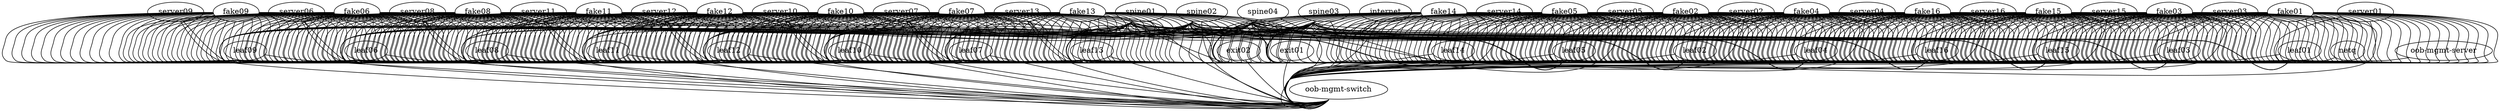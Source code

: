 graph vx {
 "leaf01" [function="leaf" os="CumulusCommunity/cumulus-vx" version="3.7.2" memory="768" config="./helper_scripts/config_switch.sh"]
 "leaf02" [function="leaf" os="CumulusCommunity/cumulus-vx" version="3.7.2" memory="768" config="./helper_scripts/config_switch.sh" ]
 "leaf03" [function="leaf" os="CumulusCommunity/cumulus-vx" version="3.7.2" memory="768" config="./helper_scripts/config_switch.sh" ]
 "leaf04" [function="leaf" os="CumulusCommunity/cumulus-vx" version="3.7.2" memory="768" config="./helper_scripts/config_switch.sh" ]
 "leaf05" [function="leaf" os="CumulusCommunity/cumulus-vx" version="3.7.2" memory="768" config="./helper_scripts/config_switch.sh" ]
 "leaf06" [function="leaf" os="CumulusCommunity/cumulus-vx" version="3.7.2" memory="768" config="./helper_scripts/config_switch.sh" ]
 "leaf07" [function="leaf" os="CumulusCommunity/cumulus-vx" version="3.7.2" memory="768" config="./helper_scripts/config_switch.sh" ]
 "leaf08" [function="leaf" os="CumulusCommunity/cumulus-vx" version="3.7.2" memory="768" config="./helper_scripts/config_switch.sh" ]
 "leaf09" [function="leaf" os="CumulusCommunity/cumulus-vx" version="3.7.2" memory="768" config="./helper_scripts/config_switch.sh" ]
 "leaf10" [function="leaf" os="CumulusCommunity/cumulus-vx" version="3.7.2" memory="768" config="./helper_scripts/config_switch.sh" ]
 "leaf11" [function="leaf" os="CumulusCommunity/cumulus-vx" version="3.7.2" memory="768" config="./helper_scripts/config_switch.sh" ]
 "leaf12" [function="leaf" os="CumulusCommunity/cumulus-vx" version="3.7.2" memory="768" config="./helper_scripts/config_switch.sh" ]
 "leaf13" [function="leaf" os="CumulusCommunity/cumulus-vx" version="3.7.2" memory="768" config="./helper_scripts/config_switch.sh" ]
 "leaf14" [function="leaf" os="CumulusCommunity/cumulus-vx" version="3.7.2" memory="768" config="./helper_scripts/config_switch.sh" ]
 "leaf15" [function="leaf" os="CumulusCommunity/cumulus-vx" version="3.7.2" memory="768" config="./helper_scripts/config_switch.sh" ]
 "leaf16" [function="leaf" os="CumulusCommunity/cumulus-vx" version="3.7.2" memory="768" config="./helper_scripts/config_switch.sh" ]
 "spine01" [function="spine" os="CumulusCommunity/cumulus-vx" version="3.7.2" memory="768" config="./helper_scripts/config_switch.sh" ]
 "spine02" [function="spine" os="CumulusCommunity/cumulus-vx" version="3.7.2" memory="768" config="./helper_scripts/config_switch.sh" ]
 "spine03" [function="spine" os="CumulusCommunity/cumulus-vx" version="3.7.2" memory="768" config="./helper_scripts/config_switch.sh" ]
 "spine04" [function="spine" os="CumulusCommunity/cumulus-vx" version="3.7.2" memory="768" config="./helper_scripts/config_switch.sh" ]
 "exit01" [function="exit" os="CumulusCommunity/cumulus-vx" version="3.7.2" memory="768" config="./helper_scripts/config_switch.sh" ]
 "exit02" [function="exit" os="CumulusCommunity/cumulus-vx" version="3.7.2" memory="768" config="./helper_scripts/config_switch.sh" ]
 "netq" [function="host" os="cumulus/ts" memory="2048" config="./helper_scripts/config_server.sh" ]
 "server01" [function="host" os="yk0/ubuntu-xenial" memory="256" config="./helper_scripts/config_server.sh" ]
 "server02" [function="host" os="yk0/ubuntu-xenial" memory="256" config="./helper_scripts/config_server.sh" ]
 "server03" [function="host" os="yk0/ubuntu-xenial" memory="256" config="./helper_scripts/config_server.sh" ]
 "server04" [function="host" os="yk0/ubuntu-xenial" memory="256" config="./helper_scripts/config_server.sh" ]
 "server05" [function="host" os="yk0/ubuntu-xenial" memory="256" config="./helper_scripts/config_server.sh" ]
 "server06" [function="host" os="yk0/ubuntu-xenial" memory="256" config="./helper_scripts/config_server.sh" ]
 "server07" [function="host" os="yk0/ubuntu-xenial" memory="256" config="./helper_scripts/config_server.sh" ]
 "server08" [function="host" os="yk0/ubuntu-xenial" memory="256" config="./helper_scripts/config_server.sh" ]
 "server09" [function="host" os="yk0/ubuntu-xenial" memory="256" config="./helper_scripts/config_server.sh" ]
 "server10" [function="host" os="yk0/ubuntu-xenial" memory="256" config="./helper_scripts/config_server.sh" ]
 "server11" [function="host" os="yk0/ubuntu-xenial" memory="256" config="./helper_scripts/config_server.sh" ]
 "server12" [function="host" os="yk0/ubuntu-xenial" memory="256" config="./helper_scripts/config_server.sh" ]
 "server13" [function="host" os="yk0/ubuntu-xenial" memory="256" config="./helper_scripts/config_server.sh" ]
 "server14" [function="host" os="yk0/ubuntu-xenial" memory="256" config="./helper_scripts/config_server.sh" ]
 "server15" [function="host" os="yk0/ubuntu-xenial" memory="256" config="./helper_scripts/config_server.sh" ]
 "server16" [function="host" os="yk0/ubuntu-xenial" memory="256" config="./helper_scripts/config_server.sh" ]
 "internet" [function="internet" vagrant="swp48" os="CumulusCommunity/cumulus-vx" version="3.7.2" memory="768" config="./helper_scripts/config_internet.sh" ]
 "oob-mgmt-switch" [function="oob-mgmt-switch" vagrant="eth0" os="CumulusCommunity/cumulus-vx" version="3.7.2" memory="768" config="./helper_scripts/config_oob_switch.sh" ]
 "oob-mgmt-server" [function="oob-server" vagrant="eth0" os="CumulusCommunity/vx_oob_server" version="1.0.4" memory="4096" config="./helper_scripts/config_oob_server.sh" ]
 "fake01" [function="fake"]
 "fake02" [function="fake"]
 "fake03" [function="fake"]
 "fake04" [function="fake"]
 "fake05" [function="fake"]
 "fake06" [function="fake"]
 "fake07" [function="fake"]
 "fake08" [function="fake"]
 "fake09" [function="fake"]
 "fake10" [function="fake"]
 "fake11" [function="fake"]
 "fake12" [function="fake"]
 "fake13" [function="fake"]
 "fake14" [function="fake"]
 "fake15" [function="fake"]
 "fake16" [function="fake"]

 "spine01":"swp1" -- "leaf01":"swp49"
 "spine01":"swp2" -- "leaf02":"swp49"
 "spine01":"swp3" -- "leaf03":"swp49"
 "spine01":"swp4" -- "leaf04":"swp49"
 "spine01":"swp5" -- "leaf05":"swp49"
 "spine01":"swp6" -- "leaf06":"swp49"
 "spine01":"swp7" -- "leaf07":"swp49"
 "spine01":"swp8" -- "leaf08":"swp49"
 "spine01":"swp9" -- "leaf09":"swp49"
 "spine01":"swp10" -- "leaf10":"swp49"
 "spine01":"swp11" -- "leaf11":"swp49"
 "spine01":"swp12" -- "leaf12":"swp49"
 "spine01":"swp13" -- "leaf13":"swp49"
 "spine01":"swp14" -- "leaf14":"swp49"
 "spine01":"swp15" -- "leaf15":"swp49"
 "spine01":"swp16" -- "leaf16":"swp49"
 "spine01":"swp25" -- "exit01":"swp1"
 "spine01":"swp26" -- "exit02":"swp1"


 "spine02":"swp1" -- "leaf01":"swp50"
 "spine02":"swp2" -- "leaf02":"swp50"
 "spine02":"swp3" -- "leaf03":"swp50"
 "spine02":"swp4" -- "leaf04":"swp50"
 "spine02":"swp5" -- "leaf05":"swp50"
 "spine02":"swp6" -- "leaf06":"swp50"
 "spine02":"swp7" -- "leaf07":"swp50"
 "spine02":"swp8" -- "leaf08":"swp50"
 "spine02":"swp9" -- "leaf09":"swp50"
 "spine02":"swp10" -- "leaf10":"swp50"
 "spine02":"swp11" -- "leaf11":"swp50"
 "spine02":"swp12" -- "leaf12":"swp50"
 "spine02":"swp13" -- "leaf13":"swp50"
 "spine02":"swp14" -- "leaf14":"swp50"
 "spine02":"swp15" -- "leaf15":"swp50"
 "spine02":"swp16" -- "leaf16":"swp50"
 "spine02":"swp25" -- "exit01":"swp2"
 "spine02":"swp26" -- "exit02":"swp2"


 "spine03":"swp1" -- "leaf01":"swp51"
 "spine03":"swp2" -- "leaf02":"swp51"
 "spine03":"swp3" -- "leaf03":"swp51"
 "spine03":"swp4" -- "leaf04":"swp51"
 "spine03":"swp5" -- "leaf05":"swp51"
 "spine03":"swp6" -- "leaf06":"swp51"
 "spine03":"swp7" -- "leaf07":"swp51"
 "spine03":"swp8" -- "leaf08":"swp51"
 "spine03":"swp9" -- "leaf09":"swp51"
 "spine03":"swp10" -- "leaf10":"swp51"
 "spine03":"swp11" -- "leaf11":"swp51"
 "spine03":"swp12" -- "leaf12":"swp51"
 "spine03":"swp13" -- "leaf13":"swp51"
 "spine03":"swp14" -- "leaf14":"swp51"
 "spine03":"swp15" -- "leaf15":"swp51"
 "spine03":"swp16" -- "leaf16":"swp51"
 "spine03":"swp25" -- "exit01":"swp3"
 "spine03":"swp26" -- "exit02":"swp3"

 "spine04":"swp1" -- "leaf01":"swp52"
 "spine04":"swp2" -- "leaf02":"swp52"
 "spine04":"swp3" -- "leaf03":"swp52"
 "spine04":"swp4" -- "leaf04":"swp52"
 "spine04":"swp5" -- "leaf05":"swp52"
 "spine04":"swp6" -- "leaf06":"swp52"
 "spine04":"swp7" -- "leaf07":"swp52"
 "spine04":"swp8" -- "leaf08":"swp52"
 "spine04":"swp9" -- "leaf09":"swp52"
 "spine04":"swp10" -- "leaf10":"swp52"
 "spine04":"swp11" -- "leaf11":"swp52"
 "spine04":"swp12" -- "leaf12":"swp52"
 "spine04":"swp13" -- "leaf13":"swp52"
 "spine04":"swp14" -- "leaf14":"swp52"
 "spine04":"swp15" -- "leaf15":"swp52"
 "spine04":"swp16" -- "leaf16":"swp52"
 "spine04":"swp25" -- "exit01":"swp4"
 "spine04":"swp26" -- "exit02":"swp4"

 "server01":"eth1" -- "leaf01":"swp1" [left_mac="00:03:00:11:11:01"]
 "server02":"eth1" -- "leaf02":"swp1" [left_mac="00:03:00:11:11:02"]
 "server03":"eth1" -- "leaf03":"swp1" [left_mac="00:03:00:11:11:03"]
 "server04":"eth1" -- "leaf04":"swp1" [left_mac="00:03:00:11:11:04"]
 "server05":"eth1" -- "leaf05":"swp1" [left_mac="00:03:00:11:11:05"]
 "server06":"eth1" -- "leaf06":"swp1" [left_mac="00:03:00:11:11:06"]
 "server07":"eth1" -- "leaf07":"swp1" [left_mac="00:03:00:11:11:07"]
 "server08":"eth1" -- "leaf08":"swp1" [left_mac="00:03:00:11:11:08"]
 "server09":"eth1" -- "leaf09":"swp1" [left_mac="00:03:00:11:11:09"]
 "server10":"eth1" -- "leaf10":"swp1" [left_mac="00:03:00:11:11:10"]
 "server11":"eth1" -- "leaf11":"swp1" [left_mac="00:03:00:11:11:11"]
 "server12":"eth1" -- "leaf12":"swp1" [left_mac="00:03:00:11:11:12"]
 "server13":"eth1" -- "leaf13":"swp1" [left_mac="00:03:00:11:11:13"]
 "server14":"eth1" -- "leaf14":"swp1" [left_mac="00:03:00:11:11:14"]
 "server15":"eth1" -- "leaf15":"swp1" [left_mac="00:03:00:11:11:15"]
 "server16":"eth1" -- "leaf16":"swp1" [left_mac="00:03:00:11:11:16"]


 "internet":"swp1" -- "exit01":"swp32"
 "internet":"swp2" -- "exit02":"swp32"

 "oob-mgmt-server":"eth1" -- "oob-mgmt-switch":"swp1" [right_mac="a0:00:00:00:00:71"]
 "server01":"eth0" -- "oob-mgmt-switch":"swp2" [left_mac="a0:00:00:00:00:51"]
 "server02":"eth0" -- "oob-mgmt-switch":"swp3" [left_mac="a0:00:00:00:00:52"]
 "server03":"eth0" -- "oob-mgmt-switch":"swp4" [left_mac="a0:00:00:00:00:53"]
 "server04":"eth0" -- "oob-mgmt-switch":"swp5" [left_mac="a0:00:00:00:00:54"]
 "server05":"eth0" -- "oob-mgmt-switch":"swp6" [left_mac="a0:00:00:00:00:55"]
 "server06":"eth0" -- "oob-mgmt-switch":"swp7" [left_mac="a0:00:00:00:00:56"]
 "server07":"eth0" -- "oob-mgmt-switch":"swp8" [left_mac="a0:00:00:00:00:57"]
 "server08":"eth0" -- "oob-mgmt-switch":"swp9" [left_mac="a0:00:00:00:00:58"]
 "server09":"eth0" -- "oob-mgmt-switch":"swp10" [left_mac="a0:00:00:00:00:59"]
 "server10":"eth0" -- "oob-mgmt-switch":"swp11" [left_mac="a0:00:00:00:00:60"]
 "server11":"eth0" -- "oob-mgmt-switch":"swp12" [left_mac="a0:00:00:00:00:61"]
 "server12":"eth0" -- "oob-mgmt-switch":"swp13" [left_mac="a0:00:00:00:00:62"]
 "server13":"eth0" -- "oob-mgmt-switch":"swp14" [left_mac="a0:00:00:00:00:63"]
 "server14":"eth0" -- "oob-mgmt-switch":"swp15" [left_mac="a0:00:00:00:00:64"]
 "server15":"eth0" -- "oob-mgmt-switch":"swp16" [left_mac="a0:00:00:00:00:65"]
 "server16":"eth0" -- "oob-mgmt-switch":"swp17" [left_mac="a0:00:00:00:00:66"]
 "leaf01":"eth0" -- "oob-mgmt-switch":"swp18" [left_mac="a0:00:00:00:00:11"]
 "leaf02":"eth0" -- "oob-mgmt-switch":"swp19" [left_mac="a0:00:00:00:00:12"]
 "leaf03":"eth0" -- "oob-mgmt-switch":"swp20" [left_mac="a0:00:00:00:00:13"]
 "leaf04":"eth0" -- "oob-mgmt-switch":"swp21" [left_mac="a0:00:00:00:00:14"]
 "leaf05":"eth0" -- "oob-mgmt-switch":"swp22" [left_mac="a0:00:00:00:00:15"]
 "leaf06":"eth0" -- "oob-mgmt-switch":"swp23" [left_mac="a0:00:00:00:00:16"]
 "leaf07":"eth0" -- "oob-mgmt-switch":"swp24" [left_mac="a0:00:00:00:00:17"]
 "leaf08":"eth0" -- "oob-mgmt-switch":"swp25" [left_mac="a0:00:00:00:00:18"]
 "leaf09":"eth0" -- "oob-mgmt-switch":"swp26" [left_mac="a0:00:00:00:00:19"]
 "leaf10":"eth0" -- "oob-mgmt-switch":"swp27" [left_mac="a0:00:00:00:00:20"]
 "leaf11":"eth0" -- "oob-mgmt-switch":"swp28" [left_mac="a0:00:00:00:00:21"]
 "leaf12":"eth0" -- "oob-mgmt-switch":"swp29" [left_mac="a0:00:00:00:00:22"]
 "leaf13":"eth0" -- "oob-mgmt-switch":"swp30" [left_mac="a0:00:00:00:00:23"]
 "leaf14":"eth0" -- "oob-mgmt-switch":"swp31" [left_mac="a0:00:00:00:00:24"]
 "leaf15":"eth0" -- "oob-mgmt-switch":"swp32" [left_mac="a0:00:00:00:00:25"]
 "leaf16":"eth0" -- "oob-mgmt-switch":"swp33" [left_mac="a0:00:00:00:00:26"]
 "spine01":"eth0" -- "oob-mgmt-switch":"swp34" [left_mac="a0:00:00:00:00:31"]
 "spine02":"eth0" -- "oob-mgmt-switch":"swp35" [left_mac="a0:00:00:00:00:32"]
 "spine03":"eth0" -- "oob-mgmt-switch":"swp36" [left_mac="a0:00:00:00:00:33"]
 "spine04":"eth0" -- "oob-mgmt-switch":"swp37" [left_mac="a0:00:00:00:00:34"]
 "exit01":"eth0" -- "oob-mgmt-switch":"swp38" [left_mac="a0:00:00:00:00:41"]
 "exit02":"eth0" -- "oob-mgmt-switch":"swp39" [left_mac="a0:00:00:00:00:42"]
 "internet":"eth0" -- "oob-mgmt-switch":"swp40" [left_mac="a0:00:00:00:00:49"]
 "netq":"eth0" -- "oob-mgmt-switch":"swp41" [left_mac="a0:00:00:00:00:50"]

 "fake01":"eth2" -- "leaf01":"swp2"
 "fake01":"eth3" -- "leaf01":"swp3"
 "fake01":"eth4" -- "leaf01":"swp4"
 "fake01":"eth5" -- "leaf01":"swp5"
 "fake01":"eth6" -- "leaf01":"swp6"
 "fake01":"eth7" -- "leaf01":"swp7"
 "fake01":"eth8" -- "leaf01":"swp8"
 "fake01":"eth9" -- "leaf01":"swp9"
 "fake01":"eth10" -- "leaf01":"swp10"
 "fake01":"eth11" -- "leaf01":"swp11"
 "fake01":"eth12" -- "leaf01":"swp12"
 "fake01":"eth13" -- "leaf01":"swp13"
 "fake01":"eth14" -- "leaf01":"swp14"
 "fake01":"eth15" -- "leaf01":"swp15"
 "fake01":"eth16" -- "leaf01":"swp16"
 "fake01":"eth17" -- "leaf01":"swp17"
 "fake01":"eth19" -- "leaf01":"swp19"
 "fake01":"eth20" -- "leaf01":"swp20"
 "fake01":"eth21" -- "leaf01":"swp21"
 "fake01":"eth22" -- "leaf01":"swp22"
 "fake01":"eth23" -- "leaf01":"swp23"
 "fake01":"eth24" -- "leaf01":"swp24"
 "fake01":"eth25" -- "leaf01":"swp25"
 "fake01":"eth26" -- "leaf01":"swp26"
 "fake01":"eth27" -- "leaf01":"swp27"
 "fake01":"eth28" -- "leaf01":"swp28"
 "fake01":"eth29" -- "leaf01":"swp29"
 "fake01":"eth30" -- "leaf01":"swp30"
 "fake01":"eth31" -- "leaf01":"swp31"
 "fake01":"eth32" -- "leaf01":"swp32"
 "fake01":"eth33" -- "leaf01":"swp33"
 "fake01":"eth34" -- "leaf01":"swp34"
 "fake01":"eth35" -- "leaf01":"swp35"
 "fake01":"eth36" -- "leaf01":"swp36"
 "fake01":"eth37" -- "leaf01":"swp37"
 "fake01":"eth38" -- "leaf01":"swp38"
 "fake01":"eth39" -- "leaf01":"swp39"
 "fake01":"eth40" -- "leaf01":"swp40"
 "fake01":"eth41" -- "leaf01":"swp41"
 "fake01":"eth42" -- "leaf01":"swp42"
 "fake01":"eth43" -- "leaf01":"swp43"
 "fake01":"eth44" -- "leaf01":"swp44"
 "fake01":"eth45" -- "leaf01":"swp45"
 "fake01":"eth46" -- "leaf01":"swp46"
 "fake01":"eth47" -- "leaf01":"swp47"
 "fake01":"eth48" -- "leaf01":"swp48"

 "fake02":"eth2" -- "leaf02":"swp2"
 "fake02":"eth3" -- "leaf02":"swp3"
 "fake02":"eth4" -- "leaf02":"swp4"
 "fake02":"eth5" -- "leaf02":"swp5"
 "fake02":"eth6" -- "leaf02":"swp6"
 "fake02":"eth7" -- "leaf02":"swp7"
 "fake02":"eth8" -- "leaf02":"swp8"
 "fake02":"eth9" -- "leaf02":"swp9"
 "fake02":"eth10" -- "leaf02":"swp10"
 "fake02":"eth11" -- "leaf02":"swp11"
 "fake02":"eth12" -- "leaf02":"swp12"
 "fake02":"eth13" -- "leaf02":"swp13"
 "fake02":"eth14" -- "leaf02":"swp14"
 "fake02":"eth15" -- "leaf02":"swp15"
 "fake02":"eth16" -- "leaf02":"swp16"
 "fake02":"eth17" -- "leaf02":"swp17"
 "fake02":"eth19" -- "leaf02":"swp19"
 "fake02":"eth20" -- "leaf02":"swp20"
 "fake02":"eth21" -- "leaf02":"swp21"
 "fake02":"eth22" -- "leaf02":"swp22"
 "fake02":"eth23" -- "leaf02":"swp23"
 "fake02":"eth24" -- "leaf02":"swp24"
 "fake02":"eth25" -- "leaf02":"swp25"
 "fake02":"eth26" -- "leaf02":"swp26"
 "fake02":"eth27" -- "leaf02":"swp27"
 "fake02":"eth28" -- "leaf02":"swp28"
 "fake02":"eth29" -- "leaf02":"swp29"
 "fake02":"eth30" -- "leaf02":"swp30"
 "fake02":"eth31" -- "leaf02":"swp31"
 "fake02":"eth32" -- "leaf02":"swp32"
 "fake02":"eth33" -- "leaf02":"swp33"
 "fake02":"eth34" -- "leaf02":"swp34"
 "fake02":"eth35" -- "leaf02":"swp35"
 "fake02":"eth36" -- "leaf02":"swp36"
 "fake02":"eth37" -- "leaf02":"swp37"
 "fake02":"eth38" -- "leaf02":"swp38"
 "fake02":"eth39" -- "leaf02":"swp39"
 "fake02":"eth40" -- "leaf02":"swp40"
 "fake02":"eth41" -- "leaf02":"swp41"
 "fake02":"eth42" -- "leaf02":"swp42"
 "fake02":"eth43" -- "leaf02":"swp43"
 "fake02":"eth44" -- "leaf02":"swp44"
 "fake02":"eth45" -- "leaf02":"swp45"
 "fake02":"eth46" -- "leaf02":"swp46"
 "fake02":"eth47" -- "leaf02":"swp47"
 "fake02":"eth48" -- "leaf02":"swp48"

 "fake03":"eth2" -- "leaf03":"swp2"
 "fake03":"eth3" -- "leaf03":"swp3"
 "fake03":"eth4" -- "leaf03":"swp4"
 "fake03":"eth5" -- "leaf03":"swp5"
 "fake03":"eth6" -- "leaf03":"swp6"
 "fake03":"eth7" -- "leaf03":"swp7"
 "fake03":"eth8" -- "leaf03":"swp8"
 "fake03":"eth9" -- "leaf03":"swp9"
 "fake03":"eth10" -- "leaf03":"swp10"
 "fake03":"eth11" -- "leaf03":"swp11"
 "fake03":"eth12" -- "leaf03":"swp12"
 "fake03":"eth13" -- "leaf03":"swp13"
 "fake03":"eth14" -- "leaf03":"swp14"
 "fake03":"eth15" -- "leaf03":"swp15"
 "fake03":"eth16" -- "leaf03":"swp16"
 "fake03":"eth17" -- "leaf03":"swp17"
 "fake03":"eth19" -- "leaf03":"swp19"
 "fake03":"eth20" -- "leaf03":"swp20"
 "fake03":"eth21" -- "leaf03":"swp21"
 "fake03":"eth22" -- "leaf03":"swp22"
 "fake03":"eth23" -- "leaf03":"swp23"
 "fake03":"eth24" -- "leaf03":"swp24"
 "fake03":"eth25" -- "leaf03":"swp25"
 "fake03":"eth26" -- "leaf03":"swp26"
 "fake03":"eth27" -- "leaf03":"swp27"
 "fake03":"eth28" -- "leaf03":"swp28"
 "fake03":"eth29" -- "leaf03":"swp29"
 "fake03":"eth30" -- "leaf03":"swp30"
 "fake03":"eth31" -- "leaf03":"swp31"
 "fake03":"eth32" -- "leaf03":"swp32"
 "fake03":"eth33" -- "leaf03":"swp33"
 "fake03":"eth34" -- "leaf03":"swp34"
 "fake03":"eth35" -- "leaf03":"swp35"
 "fake03":"eth36" -- "leaf03":"swp36"
 "fake03":"eth37" -- "leaf03":"swp37"
 "fake03":"eth38" -- "leaf03":"swp38"
 "fake03":"eth39" -- "leaf03":"swp39"
 "fake03":"eth40" -- "leaf03":"swp40"
 "fake03":"eth41" -- "leaf03":"swp41"
 "fake03":"eth42" -- "leaf03":"swp42"
 "fake03":"eth43" -- "leaf03":"swp43"
 "fake03":"eth44" -- "leaf03":"swp44"
 "fake03":"eth45" -- "leaf03":"swp45"
 "fake03":"eth46" -- "leaf03":"swp46"
 "fake03":"eth47" -- "leaf03":"swp47"
 "fake03":"eth48" -- "leaf03":"swp48"

 "fake04":"eth2" -- "leaf04":"swp2"
 "fake04":"eth3" -- "leaf04":"swp3"
 "fake04":"eth4" -- "leaf04":"swp4"
 "fake04":"eth5" -- "leaf04":"swp5"
 "fake04":"eth6" -- "leaf04":"swp6"
 "fake04":"eth7" -- "leaf04":"swp7"
 "fake04":"eth8" -- "leaf04":"swp8"
 "fake04":"eth9" -- "leaf04":"swp9"
 "fake04":"eth10" -- "leaf04":"swp10"
 "fake04":"eth11" -- "leaf04":"swp11"
 "fake04":"eth12" -- "leaf04":"swp12"
 "fake04":"eth13" -- "leaf04":"swp13"
 "fake04":"eth14" -- "leaf04":"swp14"
 "fake04":"eth15" -- "leaf04":"swp15"
 "fake04":"eth16" -- "leaf04":"swp16"
 "fake04":"eth17" -- "leaf04":"swp17"
 "fake04":"eth19" -- "leaf04":"swp19"
 "fake04":"eth20" -- "leaf04":"swp20"
 "fake04":"eth21" -- "leaf04":"swp21"
 "fake04":"eth22" -- "leaf04":"swp22"
 "fake04":"eth23" -- "leaf04":"swp23"
 "fake04":"eth24" -- "leaf04":"swp24"
 "fake04":"eth25" -- "leaf04":"swp25"
 "fake04":"eth26" -- "leaf04":"swp26"
 "fake04":"eth27" -- "leaf04":"swp27"
 "fake04":"eth28" -- "leaf04":"swp28"
 "fake04":"eth29" -- "leaf04":"swp29"
 "fake04":"eth30" -- "leaf04":"swp30"
 "fake04":"eth31" -- "leaf04":"swp31"
 "fake04":"eth32" -- "leaf04":"swp32"
 "fake04":"eth33" -- "leaf04":"swp33"
 "fake04":"eth34" -- "leaf04":"swp34"
 "fake04":"eth35" -- "leaf04":"swp35"
 "fake04":"eth36" -- "leaf04":"swp36"
 "fake04":"eth37" -- "leaf04":"swp37"
 "fake04":"eth38" -- "leaf04":"swp38"
 "fake04":"eth39" -- "leaf04":"swp39"
 "fake04":"eth40" -- "leaf04":"swp40"
 "fake04":"eth41" -- "leaf04":"swp41"
 "fake04":"eth42" -- "leaf04":"swp42"
 "fake04":"eth43" -- "leaf04":"swp43"
 "fake04":"eth44" -- "leaf04":"swp44"
 "fake04":"eth45" -- "leaf04":"swp45"
 "fake04":"eth46" -- "leaf04":"swp46"
 "fake04":"eth47" -- "leaf04":"swp47"
 "fake04":"eth48" -- "leaf04":"swp48"

 "fake05":"eth2" -- "leaf05":"swp2"
 "fake05":"eth3" -- "leaf05":"swp3"
 "fake05":"eth4" -- "leaf05":"swp4"
 "fake05":"eth5" -- "leaf05":"swp5"
 "fake05":"eth6" -- "leaf05":"swp6"
 "fake05":"eth7" -- "leaf05":"swp7"
 "fake05":"eth8" -- "leaf05":"swp8"
 "fake05":"eth9" -- "leaf05":"swp9"
 "fake05":"eth10" -- "leaf05":"swp10"
 "fake05":"eth11" -- "leaf05":"swp11"
 "fake05":"eth12" -- "leaf05":"swp12"
 "fake05":"eth13" -- "leaf05":"swp13"
 "fake05":"eth14" -- "leaf05":"swp14"
 "fake05":"eth15" -- "leaf05":"swp15"
 "fake05":"eth16" -- "leaf05":"swp16"
 "fake05":"eth17" -- "leaf05":"swp17"
 "fake05":"eth19" -- "leaf05":"swp19"
 "fake05":"eth20" -- "leaf05":"swp20"
 "fake05":"eth21" -- "leaf05":"swp21"
 "fake05":"eth22" -- "leaf05":"swp22"
 "fake05":"eth23" -- "leaf05":"swp23"
 "fake05":"eth24" -- "leaf05":"swp24"
 "fake05":"eth25" -- "leaf05":"swp25"
 "fake05":"eth26" -- "leaf05":"swp26"
 "fake05":"eth27" -- "leaf05":"swp27"
 "fake05":"eth28" -- "leaf05":"swp28"
 "fake05":"eth29" -- "leaf05":"swp29"
 "fake05":"eth30" -- "leaf05":"swp30"
 "fake05":"eth31" -- "leaf05":"swp31"
 "fake05":"eth32" -- "leaf05":"swp32"
 "fake05":"eth33" -- "leaf05":"swp33"
 "fake05":"eth34" -- "leaf05":"swp34"
 "fake05":"eth35" -- "leaf05":"swp35"
 "fake05":"eth36" -- "leaf05":"swp36"
 "fake05":"eth37" -- "leaf05":"swp37"
 "fake05":"eth38" -- "leaf05":"swp38"
 "fake05":"eth39" -- "leaf05":"swp39"
 "fake05":"eth40" -- "leaf05":"swp40"
 "fake05":"eth41" -- "leaf05":"swp41"
 "fake05":"eth42" -- "leaf05":"swp42"
 "fake05":"eth43" -- "leaf05":"swp43"
 "fake05":"eth44" -- "leaf05":"swp44"
 "fake05":"eth45" -- "leaf05":"swp45"
 "fake05":"eth46" -- "leaf05":"swp46"
 "fake05":"eth47" -- "leaf05":"swp47"
 "fake05":"eth48" -- "leaf05":"swp48"

 "fake06":"eth2" -- "leaf06":"swp2"
 "fake06":"eth3" -- "leaf06":"swp3"
 "fake06":"eth4" -- "leaf06":"swp4"
 "fake06":"eth5" -- "leaf06":"swp5"
 "fake06":"eth6" -- "leaf06":"swp6"
 "fake06":"eth7" -- "leaf06":"swp7"
 "fake06":"eth8" -- "leaf06":"swp8"
 "fake06":"eth9" -- "leaf06":"swp9"
 "fake06":"eth10" -- "leaf06":"swp10"
 "fake06":"eth11" -- "leaf06":"swp11"
 "fake06":"eth12" -- "leaf06":"swp12"
 "fake06":"eth13" -- "leaf06":"swp13"
 "fake06":"eth14" -- "leaf06":"swp14"
 "fake06":"eth15" -- "leaf06":"swp15"
 "fake06":"eth16" -- "leaf06":"swp16"
 "fake06":"eth17" -- "leaf06":"swp17"
 "fake06":"eth19" -- "leaf06":"swp19"
 "fake06":"eth20" -- "leaf06":"swp20"
 "fake06":"eth21" -- "leaf06":"swp21"
 "fake06":"eth22" -- "leaf06":"swp22"
 "fake06":"eth23" -- "leaf06":"swp23"
 "fake06":"eth24" -- "leaf06":"swp24"
 "fake06":"eth25" -- "leaf06":"swp25"
 "fake06":"eth26" -- "leaf06":"swp26"
 "fake06":"eth27" -- "leaf06":"swp27"
 "fake06":"eth28" -- "leaf06":"swp28"
 "fake06":"eth29" -- "leaf06":"swp29"
 "fake06":"eth30" -- "leaf06":"swp30"
 "fake06":"eth31" -- "leaf06":"swp31"
 "fake06":"eth32" -- "leaf06":"swp32"
 "fake06":"eth33" -- "leaf06":"swp33"
 "fake06":"eth34" -- "leaf06":"swp34"
 "fake06":"eth35" -- "leaf06":"swp35"
 "fake06":"eth36" -- "leaf06":"swp36"
 "fake06":"eth37" -- "leaf06":"swp37"
 "fake06":"eth38" -- "leaf06":"swp38"
 "fake06":"eth39" -- "leaf06":"swp39"
 "fake06":"eth40" -- "leaf06":"swp40"
 "fake06":"eth41" -- "leaf06":"swp41"
 "fake06":"eth42" -- "leaf06":"swp42"
 "fake06":"eth43" -- "leaf06":"swp43"
 "fake06":"eth44" -- "leaf06":"swp44"
 "fake06":"eth45" -- "leaf06":"swp45"
 "fake06":"eth46" -- "leaf06":"swp46"
 "fake06":"eth47" -- "leaf06":"swp47"
 "fake06":"eth48" -- "leaf06":"swp48"


 "fake07":"eth2" -- "leaf07":"swp2"
 "fake07":"eth3" -- "leaf07":"swp3"
 "fake07":"eth4" -- "leaf07":"swp4"
 "fake07":"eth5" -- "leaf07":"swp5"
 "fake07":"eth6" -- "leaf07":"swp6"
 "fake07":"eth7" -- "leaf07":"swp7"
 "fake07":"eth8" -- "leaf07":"swp8"
 "fake07":"eth9" -- "leaf07":"swp9"
 "fake07":"eth10" -- "leaf07":"swp10"
 "fake07":"eth11" -- "leaf07":"swp11"
 "fake07":"eth12" -- "leaf07":"swp12"
 "fake07":"eth13" -- "leaf07":"swp13"
 "fake07":"eth14" -- "leaf07":"swp14"
 "fake07":"eth15" -- "leaf07":"swp15"
 "fake07":"eth16" -- "leaf07":"swp16"
 "fake07":"eth17" -- "leaf07":"swp17"
 "fake07":"eth19" -- "leaf07":"swp19"
 "fake07":"eth20" -- "leaf07":"swp20"
 "fake07":"eth21" -- "leaf07":"swp21"
 "fake07":"eth22" -- "leaf07":"swp22"
 "fake07":"eth23" -- "leaf07":"swp23"
 "fake07":"eth24" -- "leaf07":"swp24"
 "fake07":"eth25" -- "leaf07":"swp25"
 "fake07":"eth26" -- "leaf07":"swp26"
 "fake07":"eth27" -- "leaf07":"swp27"
 "fake07":"eth28" -- "leaf07":"swp28"
 "fake07":"eth29" -- "leaf07":"swp29"
 "fake07":"eth30" -- "leaf07":"swp30"
 "fake07":"eth31" -- "leaf07":"swp31"
 "fake07":"eth32" -- "leaf07":"swp32"
 "fake07":"eth33" -- "leaf07":"swp33"
 "fake07":"eth34" -- "leaf07":"swp34"
 "fake07":"eth35" -- "leaf07":"swp35"
 "fake07":"eth36" -- "leaf07":"swp36"
 "fake07":"eth37" -- "leaf07":"swp37"
 "fake07":"eth38" -- "leaf07":"swp38"
 "fake07":"eth39" -- "leaf07":"swp39"
 "fake07":"eth40" -- "leaf07":"swp40"
 "fake07":"eth41" -- "leaf07":"swp41"
 "fake07":"eth42" -- "leaf07":"swp42"
 "fake07":"eth43" -- "leaf07":"swp43"
 "fake07":"eth44" -- "leaf07":"swp44"
 "fake07":"eth45" -- "leaf07":"swp45"
 "fake07":"eth46" -- "leaf07":"swp46"
 "fake07":"eth47" -- "leaf07":"swp47"
 "fake07":"eth48" -- "leaf07":"swp48"

 "fake08":"eth2" -- "leaf08":"swp2"
 "fake08":"eth3" -- "leaf08":"swp3"
 "fake08":"eth4" -- "leaf08":"swp4"
 "fake08":"eth5" -- "leaf08":"swp5"
 "fake08":"eth6" -- "leaf08":"swp6"
 "fake08":"eth7" -- "leaf08":"swp7"
 "fake08":"eth8" -- "leaf08":"swp8"
 "fake08":"eth9" -- "leaf08":"swp9"
 "fake08":"eth10" -- "leaf08":"swp10"
 "fake08":"eth11" -- "leaf08":"swp11"
 "fake08":"eth12" -- "leaf08":"swp12"
 "fake08":"eth13" -- "leaf08":"swp13"
 "fake08":"eth14" -- "leaf08":"swp14"
 "fake08":"eth15" -- "leaf08":"swp15"
 "fake08":"eth16" -- "leaf08":"swp16"
 "fake08":"eth17" -- "leaf08":"swp17"
 "fake08":"eth19" -- "leaf08":"swp19"
 "fake08":"eth20" -- "leaf08":"swp20"
 "fake08":"eth21" -- "leaf08":"swp21"
 "fake08":"eth22" -- "leaf08":"swp22"
 "fake08":"eth23" -- "leaf08":"swp23"
 "fake08":"eth24" -- "leaf08":"swp24"
 "fake08":"eth25" -- "leaf08":"swp25"
 "fake08":"eth26" -- "leaf08":"swp26"
 "fake08":"eth27" -- "leaf08":"swp27"
 "fake08":"eth28" -- "leaf08":"swp28"
 "fake08":"eth29" -- "leaf08":"swp29"
 "fake08":"eth30" -- "leaf08":"swp30"
 "fake08":"eth31" -- "leaf08":"swp31"
 "fake08":"eth32" -- "leaf08":"swp32"
 "fake08":"eth33" -- "leaf08":"swp33"
 "fake08":"eth34" -- "leaf08":"swp34"
 "fake08":"eth35" -- "leaf08":"swp35"
 "fake08":"eth36" -- "leaf08":"swp36"
 "fake08":"eth37" -- "leaf08":"swp37"
 "fake08":"eth38" -- "leaf08":"swp38"
 "fake08":"eth39" -- "leaf08":"swp39"
 "fake08":"eth40" -- "leaf08":"swp40"
 "fake08":"eth41" -- "leaf08":"swp41"
 "fake08":"eth42" -- "leaf08":"swp42"
 "fake08":"eth43" -- "leaf08":"swp43"
 "fake08":"eth44" -- "leaf08":"swp44"
 "fake08":"eth45" -- "leaf08":"swp45"
 "fake08":"eth46" -- "leaf08":"swp46"
 "fake08":"eth47" -- "leaf08":"swp47"
 "fake08":"eth48" -- "leaf08":"swp48"

 "fake09":"eth2" -- "leaf09":"swp2"
 "fake09":"eth3" -- "leaf09":"swp3"
 "fake09":"eth4" -- "leaf09":"swp4"
 "fake09":"eth5" -- "leaf09":"swp5"
 "fake09":"eth6" -- "leaf09":"swp6"
 "fake09":"eth7" -- "leaf09":"swp7"
 "fake09":"eth8" -- "leaf09":"swp8"
 "fake09":"eth9" -- "leaf09":"swp9"
 "fake09":"eth10" -- "leaf09":"swp10"
 "fake09":"eth11" -- "leaf09":"swp11"
 "fake09":"eth12" -- "leaf09":"swp12"
 "fake09":"eth13" -- "leaf09":"swp13"
 "fake09":"eth14" -- "leaf09":"swp14"
 "fake09":"eth15" -- "leaf09":"swp15"
 "fake09":"eth16" -- "leaf09":"swp16"
 "fake09":"eth17" -- "leaf09":"swp17"
 "fake09":"eth19" -- "leaf09":"swp19"
 "fake09":"eth20" -- "leaf09":"swp20"
 "fake09":"eth21" -- "leaf09":"swp21"
 "fake09":"eth22" -- "leaf09":"swp22"
 "fake09":"eth23" -- "leaf09":"swp23"
 "fake09":"eth24" -- "leaf09":"swp24"
 "fake09":"eth25" -- "leaf09":"swp25"
 "fake09":"eth26" -- "leaf09":"swp26"
 "fake09":"eth27" -- "leaf09":"swp27"
 "fake09":"eth28" -- "leaf09":"swp28"
 "fake09":"eth29" -- "leaf09":"swp29"
 "fake09":"eth30" -- "leaf09":"swp30"
 "fake09":"eth31" -- "leaf09":"swp31"
 "fake09":"eth32" -- "leaf09":"swp32"
 "fake09":"eth33" -- "leaf09":"swp33"
 "fake09":"eth34" -- "leaf09":"swp34"
 "fake09":"eth35" -- "leaf09":"swp35"
 "fake09":"eth36" -- "leaf09":"swp36"
 "fake09":"eth37" -- "leaf09":"swp37"
 "fake09":"eth38" -- "leaf09":"swp38"
 "fake09":"eth39" -- "leaf09":"swp39"
 "fake09":"eth40" -- "leaf09":"swp40"
 "fake09":"eth41" -- "leaf09":"swp41"
 "fake09":"eth42" -- "leaf09":"swp42"
 "fake09":"eth43" -- "leaf09":"swp43"
 "fake09":"eth44" -- "leaf09":"swp44"
 "fake09":"eth45" -- "leaf09":"swp45"
 "fake09":"eth46" -- "leaf09":"swp46"
 "fake09":"eth47" -- "leaf09":"swp47"
 "fake09":"eth48" -- "leaf09":"swp48"

 "fake10":"eth2" -- "leaf10":"swp2"
 "fake10":"eth3" -- "leaf10":"swp3"
 "fake10":"eth4" -- "leaf10":"swp4"
 "fake10":"eth5" -- "leaf10":"swp5"
 "fake10":"eth6" -- "leaf10":"swp6"
 "fake10":"eth7" -- "leaf10":"swp7"
 "fake10":"eth8" -- "leaf10":"swp8"
 "fake10":"eth9" -- "leaf10":"swp9"
 "fake10":"eth10" -- "leaf10":"swp10"
 "fake10":"eth11" -- "leaf10":"swp11"
 "fake10":"eth12" -- "leaf10":"swp12"
 "fake10":"eth13" -- "leaf10":"swp13"
 "fake10":"eth14" -- "leaf10":"swp14"
 "fake10":"eth15" -- "leaf10":"swp15"
 "fake10":"eth16" -- "leaf10":"swp16"
 "fake10":"eth17" -- "leaf10":"swp17"
 "fake10":"eth19" -- "leaf10":"swp19"
 "fake10":"eth20" -- "leaf10":"swp20"
 "fake10":"eth21" -- "leaf10":"swp21"
 "fake10":"eth22" -- "leaf10":"swp22"
 "fake10":"eth23" -- "leaf10":"swp23"
 "fake10":"eth24" -- "leaf10":"swp24"
 "fake10":"eth25" -- "leaf10":"swp25"
 "fake10":"eth26" -- "leaf10":"swp26"
 "fake10":"eth27" -- "leaf10":"swp27"
 "fake10":"eth28" -- "leaf10":"swp28"
 "fake10":"eth29" -- "leaf10":"swp29"
 "fake10":"eth30" -- "leaf10":"swp30"
 "fake10":"eth31" -- "leaf10":"swp31"
 "fake10":"eth32" -- "leaf10":"swp32"
 "fake10":"eth33" -- "leaf10":"swp33"
 "fake10":"eth34" -- "leaf10":"swp34"
 "fake10":"eth35" -- "leaf10":"swp35"
 "fake10":"eth36" -- "leaf10":"swp36"
 "fake10":"eth37" -- "leaf10":"swp37"
 "fake10":"eth38" -- "leaf10":"swp38"
 "fake10":"eth39" -- "leaf10":"swp39"
 "fake10":"eth40" -- "leaf10":"swp40"
 "fake10":"eth41" -- "leaf10":"swp41"
 "fake10":"eth42" -- "leaf10":"swp42"
 "fake10":"eth43" -- "leaf10":"swp43"
 "fake10":"eth44" -- "leaf10":"swp44"
 "fake10":"eth45" -- "leaf10":"swp45"
 "fake10":"eth46" -- "leaf10":"swp46"
 "fake10":"eth47" -- "leaf10":"swp47"
 "fake10":"eth48" -- "leaf10":"swp48"


 "fake11":"eth2" -- "leaf11":"swp2"
 "fake11":"eth3" -- "leaf11":"swp3"
 "fake11":"eth4" -- "leaf11":"swp4"
 "fake11":"eth5" -- "leaf11":"swp5"
 "fake11":"eth6" -- "leaf11":"swp6"
 "fake11":"eth7" -- "leaf11":"swp7"
 "fake11":"eth8" -- "leaf11":"swp8"
 "fake11":"eth9" -- "leaf11":"swp9"
 "fake11":"eth10" -- "leaf11":"swp10"
 "fake11":"eth11" -- "leaf11":"swp11"
 "fake11":"eth12" -- "leaf11":"swp12"
 "fake11":"eth13" -- "leaf11":"swp13"
 "fake11":"eth14" -- "leaf11":"swp14"
 "fake11":"eth15" -- "leaf11":"swp15"
 "fake11":"eth16" -- "leaf11":"swp16"
 "fake11":"eth17" -- "leaf11":"swp17"
 "fake11":"eth19" -- "leaf11":"swp19"
 "fake11":"eth20" -- "leaf11":"swp20"
 "fake11":"eth21" -- "leaf11":"swp21"
 "fake11":"eth22" -- "leaf11":"swp22"
 "fake11":"eth23" -- "leaf11":"swp23"
 "fake11":"eth24" -- "leaf11":"swp24"
 "fake11":"eth25" -- "leaf11":"swp25"
 "fake11":"eth26" -- "leaf11":"swp26"
 "fake11":"eth27" -- "leaf11":"swp27"
 "fake11":"eth28" -- "leaf11":"swp28"
 "fake11":"eth29" -- "leaf11":"swp29"
 "fake11":"eth30" -- "leaf11":"swp30"
 "fake11":"eth31" -- "leaf11":"swp31"
 "fake11":"eth32" -- "leaf11":"swp32"
 "fake11":"eth33" -- "leaf11":"swp33"
 "fake11":"eth34" -- "leaf11":"swp34"
 "fake11":"eth35" -- "leaf11":"swp35"
 "fake11":"eth36" -- "leaf11":"swp36"
 "fake11":"eth37" -- "leaf11":"swp37"
 "fake11":"eth38" -- "leaf11":"swp38"
 "fake11":"eth39" -- "leaf11":"swp39"
 "fake11":"eth40" -- "leaf11":"swp40"
 "fake11":"eth41" -- "leaf11":"swp41"
 "fake11":"eth42" -- "leaf11":"swp42"
 "fake11":"eth43" -- "leaf11":"swp43"
 "fake11":"eth44" -- "leaf11":"swp44"
 "fake11":"eth45" -- "leaf11":"swp45"
 "fake11":"eth46" -- "leaf11":"swp46"
 "fake11":"eth47" -- "leaf11":"swp47"
 "fake11":"eth48" -- "leaf11":"swp48"


 "fake12":"eth2" -- "leaf12":"swp2"
 "fake12":"eth3" -- "leaf12":"swp3"
 "fake12":"eth4" -- "leaf12":"swp4"
 "fake12":"eth5" -- "leaf12":"swp5"
 "fake12":"eth6" -- "leaf12":"swp6"
 "fake12":"eth7" -- "leaf12":"swp7"
 "fake12":"eth8" -- "leaf12":"swp8"
 "fake12":"eth9" -- "leaf12":"swp9"
 "fake12":"eth10" -- "leaf12":"swp10"
 "fake12":"eth11" -- "leaf12":"swp11"
 "fake12":"eth12" -- "leaf12":"swp12"
 "fake12":"eth13" -- "leaf12":"swp13"
 "fake12":"eth14" -- "leaf12":"swp14"
 "fake12":"eth15" -- "leaf12":"swp15"
 "fake12":"eth16" -- "leaf12":"swp16"
 "fake12":"eth17" -- "leaf12":"swp17"
 "fake12":"eth19" -- "leaf12":"swp19"
 "fake12":"eth20" -- "leaf12":"swp20"
 "fake12":"eth21" -- "leaf12":"swp21"
 "fake12":"eth22" -- "leaf12":"swp22"
 "fake12":"eth23" -- "leaf12":"swp23"
 "fake12":"eth24" -- "leaf12":"swp24"
 "fake12":"eth25" -- "leaf12":"swp25"
 "fake12":"eth26" -- "leaf12":"swp26"
 "fake12":"eth27" -- "leaf12":"swp27"
 "fake12":"eth28" -- "leaf12":"swp28"
 "fake12":"eth29" -- "leaf12":"swp29"
 "fake12":"eth30" -- "leaf12":"swp30"
 "fake12":"eth31" -- "leaf12":"swp31"
 "fake12":"eth32" -- "leaf12":"swp32"
 "fake12":"eth33" -- "leaf12":"swp33"
 "fake12":"eth34" -- "leaf12":"swp34"
 "fake12":"eth35" -- "leaf12":"swp35"
 "fake12":"eth36" -- "leaf12":"swp36"
 "fake12":"eth37" -- "leaf12":"swp37"
 "fake12":"eth38" -- "leaf12":"swp38"
 "fake12":"eth39" -- "leaf12":"swp39"
 "fake12":"eth40" -- "leaf12":"swp40"
 "fake12":"eth41" -- "leaf12":"swp41"
 "fake12":"eth42" -- "leaf12":"swp42"
 "fake12":"eth43" -- "leaf12":"swp43"
 "fake12":"eth44" -- "leaf12":"swp44"
 "fake12":"eth45" -- "leaf12":"swp45"
 "fake12":"eth46" -- "leaf12":"swp46"
 "fake12":"eth47" -- "leaf12":"swp47"
 "fake12":"eth48" -- "leaf12":"swp48"


 "fake13":"eth2" -- "leaf13":"swp2"
 "fake13":"eth3" -- "leaf13":"swp3"
 "fake13":"eth4" -- "leaf13":"swp4"
 "fake13":"eth5" -- "leaf13":"swp5"
 "fake13":"eth6" -- "leaf13":"swp6"
 "fake13":"eth7" -- "leaf13":"swp7"
 "fake13":"eth8" -- "leaf13":"swp8"
 "fake13":"eth9" -- "leaf13":"swp9"
 "fake13":"eth10" -- "leaf13":"swp10"
 "fake13":"eth11" -- "leaf13":"swp11"
 "fake13":"eth12" -- "leaf13":"swp12"
 "fake13":"eth13" -- "leaf13":"swp13"
 "fake13":"eth14" -- "leaf13":"swp14"
 "fake13":"eth15" -- "leaf13":"swp15"
 "fake13":"eth16" -- "leaf13":"swp16"
 "fake13":"eth17" -- "leaf13":"swp17"
 "fake13":"eth19" -- "leaf13":"swp19"
 "fake13":"eth20" -- "leaf13":"swp20"
 "fake13":"eth21" -- "leaf13":"swp21"
 "fake13":"eth22" -- "leaf13":"swp22"
 "fake13":"eth23" -- "leaf13":"swp23"
 "fake13":"eth24" -- "leaf13":"swp24"
 "fake13":"eth25" -- "leaf13":"swp25"
 "fake13":"eth26" -- "leaf13":"swp26"
 "fake13":"eth27" -- "leaf13":"swp27"
 "fake13":"eth28" -- "leaf13":"swp28"
 "fake13":"eth29" -- "leaf13":"swp29"
 "fake13":"eth30" -- "leaf13":"swp30"
 "fake13":"eth31" -- "leaf13":"swp31"
 "fake13":"eth32" -- "leaf13":"swp32"
 "fake13":"eth33" -- "leaf13":"swp33"
 "fake13":"eth34" -- "leaf13":"swp34"
 "fake13":"eth35" -- "leaf13":"swp35"
 "fake13":"eth36" -- "leaf13":"swp36"
 "fake13":"eth37" -- "leaf13":"swp37"
 "fake13":"eth38" -- "leaf13":"swp38"
 "fake13":"eth39" -- "leaf13":"swp39"
 "fake13":"eth40" -- "leaf13":"swp40"
 "fake13":"eth41" -- "leaf13":"swp41"
 "fake13":"eth42" -- "leaf13":"swp42"
 "fake13":"eth43" -- "leaf13":"swp43"
 "fake13":"eth44" -- "leaf13":"swp44"
 "fake13":"eth45" -- "leaf13":"swp45"
 "fake13":"eth46" -- "leaf13":"swp46"
 "fake13":"eth47" -- "leaf13":"swp47"
 "fake13":"eth48" -- "leaf13":"swp48"

 "fake14":"eth2" -- "leaf14":"swp2"
 "fake14":"eth3" -- "leaf14":"swp3"
 "fake14":"eth4" -- "leaf14":"swp4"
 "fake14":"eth5" -- "leaf14":"swp5"
 "fake14":"eth6" -- "leaf14":"swp6"
 "fake14":"eth7" -- "leaf14":"swp7"
 "fake14":"eth8" -- "leaf14":"swp8"
 "fake14":"eth9" -- "leaf14":"swp9"
 "fake14":"eth10" -- "leaf14":"swp10"
 "fake14":"eth11" -- "leaf14":"swp11"
 "fake14":"eth12" -- "leaf14":"swp12"
 "fake14":"eth13" -- "leaf14":"swp13"
 "fake14":"eth14" -- "leaf14":"swp14"
 "fake14":"eth15" -- "leaf14":"swp15"
 "fake14":"eth16" -- "leaf14":"swp16"
 "fake14":"eth17" -- "leaf14":"swp17"
 "fake14":"eth19" -- "leaf14":"swp19"
 "fake14":"eth20" -- "leaf14":"swp20"
 "fake14":"eth21" -- "leaf14":"swp21"
 "fake14":"eth22" -- "leaf14":"swp22"
 "fake14":"eth23" -- "leaf14":"swp23"
 "fake14":"eth24" -- "leaf14":"swp24"
 "fake14":"eth25" -- "leaf14":"swp25"
 "fake14":"eth26" -- "leaf14":"swp26"
 "fake14":"eth27" -- "leaf14":"swp27"
 "fake14":"eth28" -- "leaf14":"swp28"
 "fake14":"eth29" -- "leaf14":"swp29"
 "fake14":"eth30" -- "leaf14":"swp30"
 "fake14":"eth31" -- "leaf14":"swp31"
 "fake14":"eth32" -- "leaf14":"swp32"
 "fake14":"eth33" -- "leaf14":"swp33"
 "fake14":"eth34" -- "leaf14":"swp34"
 "fake14":"eth35" -- "leaf14":"swp35"
 "fake14":"eth36" -- "leaf14":"swp36"
 "fake14":"eth37" -- "leaf14":"swp37"
 "fake14":"eth38" -- "leaf14":"swp38"
 "fake14":"eth39" -- "leaf14":"swp39"
 "fake14":"eth40" -- "leaf14":"swp40"
 "fake14":"eth41" -- "leaf14":"swp41"
 "fake14":"eth42" -- "leaf14":"swp42"
 "fake14":"eth43" -- "leaf14":"swp43"
 "fake14":"eth44" -- "leaf14":"swp44"
 "fake14":"eth45" -- "leaf14":"swp45"
 "fake14":"eth46" -- "leaf14":"swp46"
 "fake14":"eth47" -- "leaf14":"swp47"
 "fake14":"eth48" -- "leaf14":"swp48"


 "fake15":"eth2" -- "leaf15":"swp2"
 "fake15":"eth3" -- "leaf15":"swp3"
 "fake15":"eth4" -- "leaf15":"swp4"
 "fake15":"eth5" -- "leaf15":"swp5"
 "fake15":"eth6" -- "leaf15":"swp6"
 "fake15":"eth7" -- "leaf15":"swp7"
 "fake15":"eth8" -- "leaf15":"swp8"
 "fake15":"eth9" -- "leaf15":"swp9"
 "fake15":"eth10" -- "leaf15":"swp10"
 "fake15":"eth11" -- "leaf15":"swp11"
 "fake15":"eth12" -- "leaf15":"swp12"
 "fake15":"eth13" -- "leaf15":"swp13"
 "fake15":"eth14" -- "leaf15":"swp14"
 "fake15":"eth15" -- "leaf15":"swp15"
 "fake15":"eth16" -- "leaf15":"swp16"
 "fake15":"eth17" -- "leaf15":"swp17"
 "fake15":"eth19" -- "leaf15":"swp19"
 "fake15":"eth20" -- "leaf15":"swp20"
 "fake15":"eth21" -- "leaf15":"swp21"
 "fake15":"eth22" -- "leaf15":"swp22"
 "fake15":"eth23" -- "leaf15":"swp23"
 "fake15":"eth24" -- "leaf15":"swp24"
 "fake15":"eth25" -- "leaf15":"swp25"
 "fake15":"eth26" -- "leaf15":"swp26"
 "fake15":"eth27" -- "leaf15":"swp27"
 "fake15":"eth28" -- "leaf15":"swp28"
 "fake15":"eth29" -- "leaf15":"swp29"
 "fake15":"eth30" -- "leaf15":"swp30"
 "fake15":"eth31" -- "leaf15":"swp31"
 "fake15":"eth32" -- "leaf15":"swp32"
 "fake15":"eth33" -- "leaf15":"swp33"
 "fake15":"eth34" -- "leaf15":"swp34"
 "fake15":"eth35" -- "leaf15":"swp35"
 "fake15":"eth36" -- "leaf15":"swp36"
 "fake15":"eth37" -- "leaf15":"swp37"
 "fake15":"eth38" -- "leaf15":"swp38"
 "fake15":"eth39" -- "leaf15":"swp39"
 "fake15":"eth40" -- "leaf15":"swp40"
 "fake15":"eth41" -- "leaf15":"swp41"
 "fake15":"eth42" -- "leaf15":"swp42"
 "fake15":"eth43" -- "leaf15":"swp43"
 "fake15":"eth44" -- "leaf15":"swp44"
 "fake15":"eth45" -- "leaf15":"swp45"
 "fake15":"eth46" -- "leaf15":"swp46"
 "fake15":"eth47" -- "leaf15":"swp47"
 "fake15":"eth48" -- "leaf15":"swp48"


 "fake16":"eth2" -- "leaf16":"swp2"
 "fake16":"eth3" -- "leaf16":"swp3"
 "fake16":"eth4" -- "leaf16":"swp4"
 "fake16":"eth5" -- "leaf16":"swp5"
 "fake16":"eth6" -- "leaf16":"swp6"
 "fake16":"eth7" -- "leaf16":"swp7"
 "fake16":"eth8" -- "leaf16":"swp8"
 "fake16":"eth9" -- "leaf16":"swp9"
 "fake16":"eth10" -- "leaf16":"swp10"
 "fake16":"eth11" -- "leaf16":"swp11"
 "fake16":"eth12" -- "leaf16":"swp12"
 "fake16":"eth13" -- "leaf16":"swp13"
 "fake16":"eth14" -- "leaf16":"swp14"
 "fake16":"eth15" -- "leaf16":"swp15"
 "fake16":"eth16" -- "leaf16":"swp16"
 "fake16":"eth17" -- "leaf16":"swp17"
 "fake16":"eth19" -- "leaf16":"swp19"
 "fake16":"eth20" -- "leaf16":"swp20"
 "fake16":"eth21" -- "leaf16":"swp21"
 "fake16":"eth22" -- "leaf16":"swp22"
 "fake16":"eth23" -- "leaf16":"swp23"
 "fake16":"eth24" -- "leaf16":"swp24"
 "fake16":"eth25" -- "leaf16":"swp25"
 "fake16":"eth26" -- "leaf16":"swp26"
 "fake16":"eth27" -- "leaf16":"swp27"
 "fake16":"eth28" -- "leaf16":"swp28"
 "fake16":"eth29" -- "leaf16":"swp29"
 "fake16":"eth30" -- "leaf16":"swp30"
 "fake16":"eth31" -- "leaf16":"swp31"
 "fake16":"eth32" -- "leaf16":"swp32"
 "fake16":"eth33" -- "leaf16":"swp33"
 "fake16":"eth34" -- "leaf16":"swp34"
 "fake16":"eth35" -- "leaf16":"swp35"
 "fake16":"eth36" -- "leaf16":"swp36"
 "fake16":"eth37" -- "leaf16":"swp37"
 "fake16":"eth38" -- "leaf16":"swp38"
 "fake16":"eth39" -- "leaf16":"swp39"
 "fake16":"eth40" -- "leaf16":"swp40"
 "fake16":"eth41" -- "leaf16":"swp41"
 "fake16":"eth42" -- "leaf16":"swp42"
 "fake16":"eth43" -- "leaf16":"swp43"
 "fake16":"eth44" -- "leaf16":"swp44"
 "fake16":"eth45" -- "leaf16":"swp45"
 "fake16":"eth46" -- "leaf16":"swp46"
 "fake16":"eth47" -- "leaf16":"swp47"
 "fake16":"eth48" -- "leaf16":"swp48"

}
